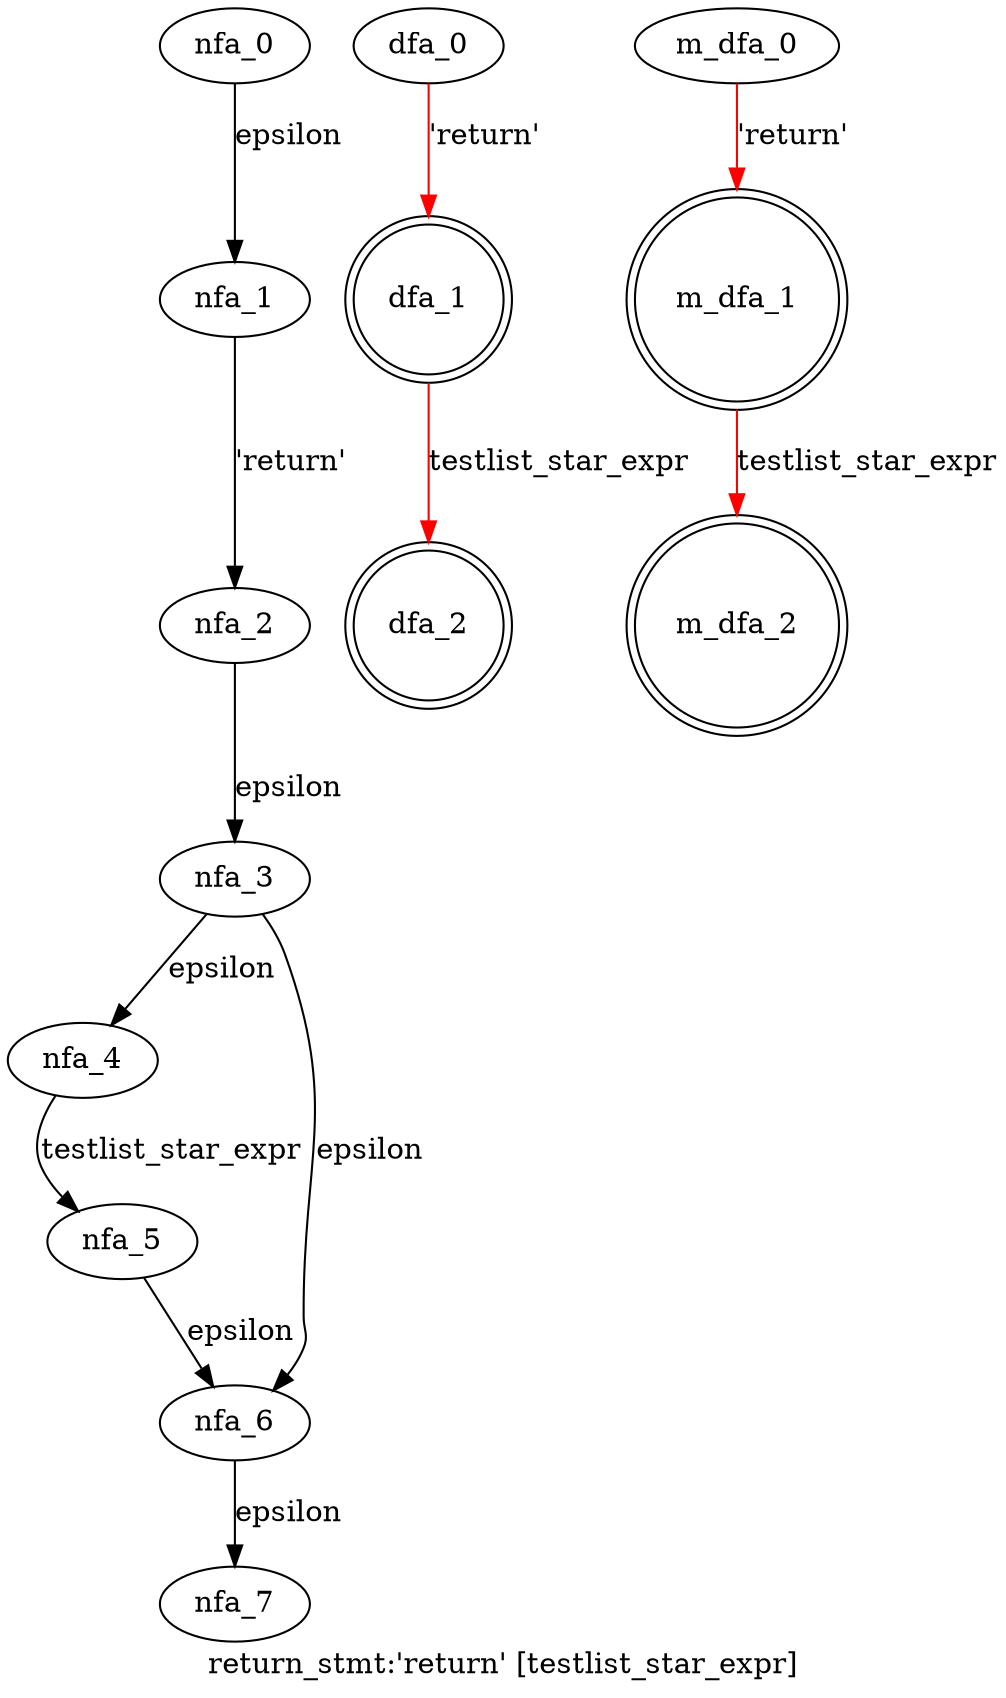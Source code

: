 digraph return_stmt {
 graph[label="return_stmt:'return' [testlist_star_expr]"]
 subgraph return_stmt_nfa {
  nfa_0->nfa_1[label="epsilon"]
  nfa_1->nfa_2[label="'return'"]
  nfa_2->nfa_3[label="epsilon"]
  nfa_3->nfa_4[label="epsilon"]
  nfa_4->nfa_5[label="testlist_star_expr"]
  nfa_5->nfa_6[label="epsilon"]
  nfa_6->nfa_7[label="epsilon"]
  nfa_3->nfa_6[label="epsilon"]
  }
 subgraph return_stmt_dfa {
  dfa_0->dfa_1[label="'return'",color=red]
  dfa_1->dfa_2[label="testlist_star_expr",color=red]
  dfa_1[shape=doublecircle]
  dfa_2[shape=doublecircle]
  }
 subgraph return_stmt_m_dfa {
  m_dfa_0->m_dfa_1[label="'return'",color=red]
  m_dfa_1->m_dfa_2[label="testlist_star_expr",color=red]
  m_dfa_1[shape=doublecircle]
  m_dfa_2[shape=doublecircle]
  }
}
